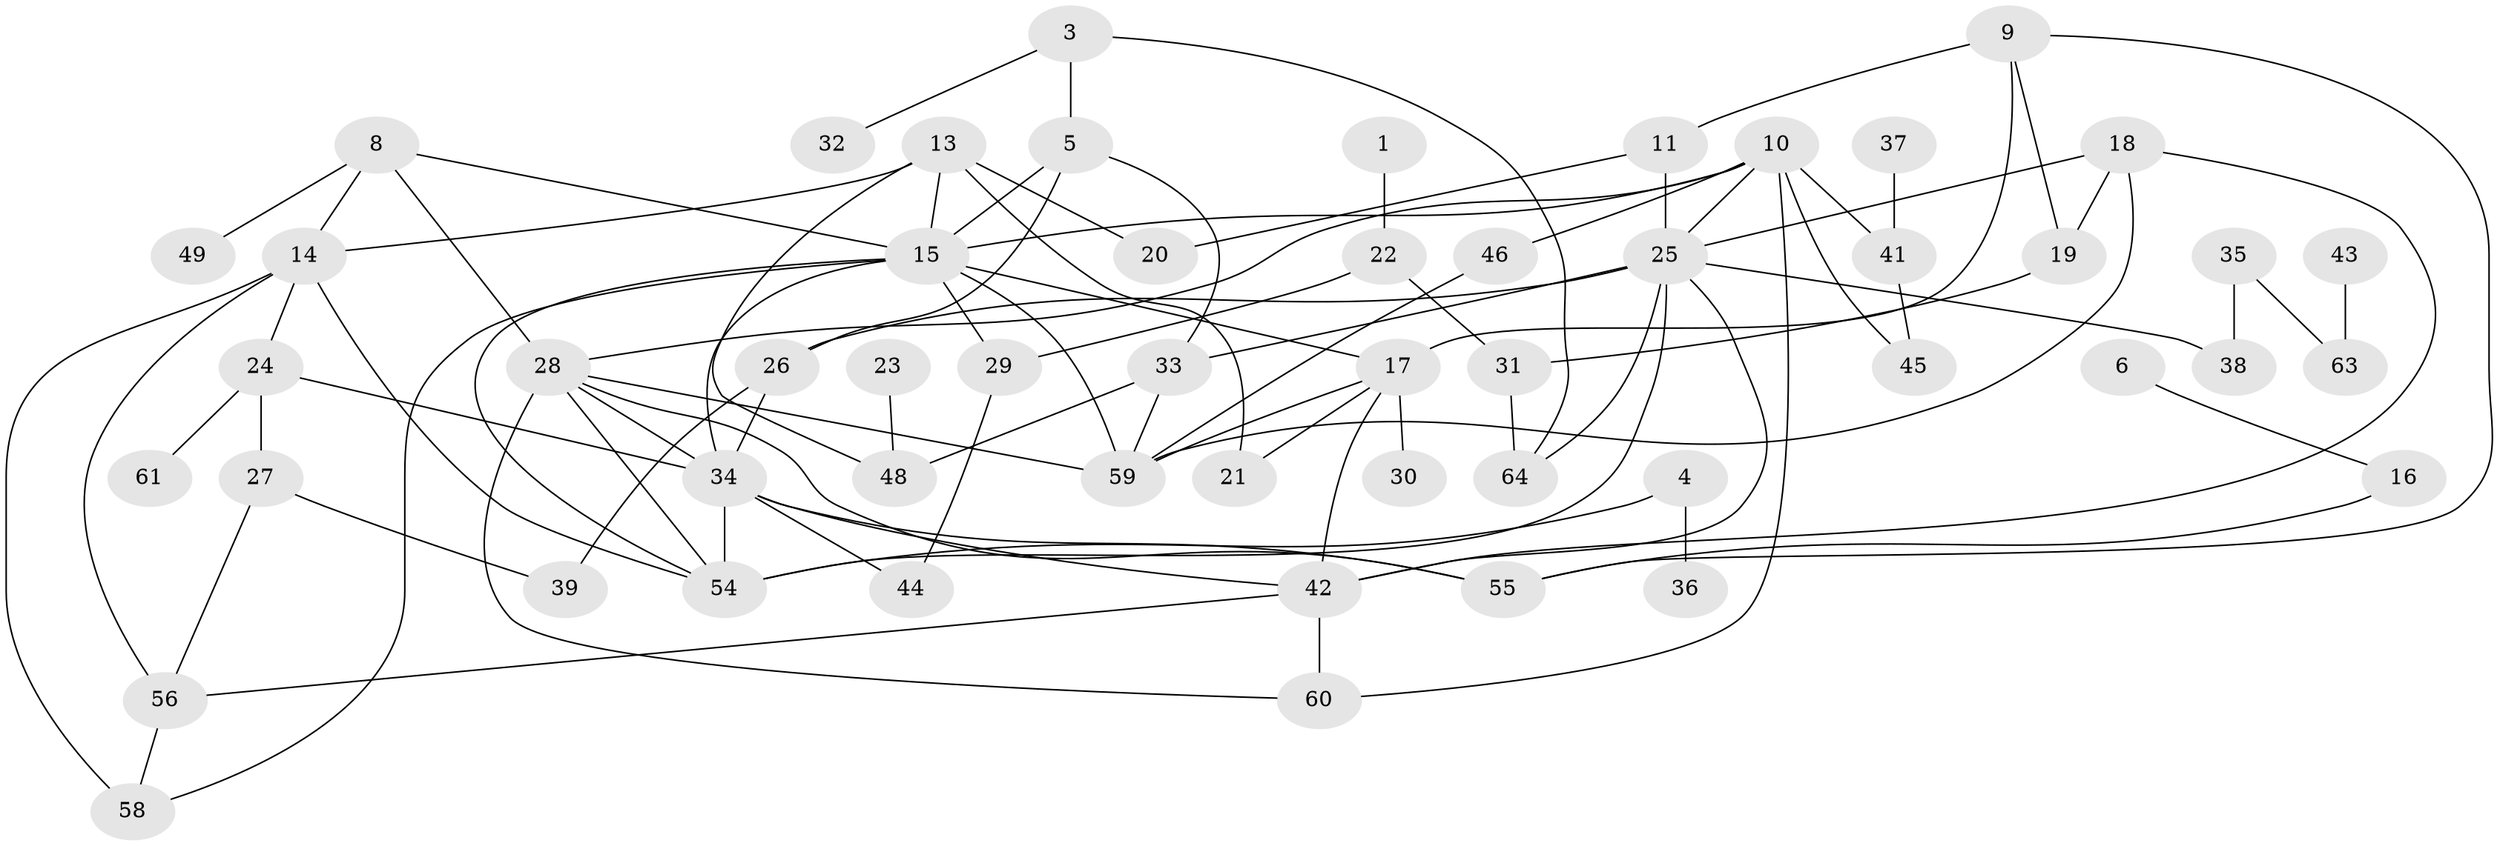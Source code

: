 // original degree distribution, {2: 0.29133858267716534, 0: 0.07874015748031496, 4: 0.08661417322834646, 3: 0.16535433070866143, 1: 0.2283464566929134, 6: 0.023622047244094488, 5: 0.10236220472440945, 7: 0.023622047244094488}
// Generated by graph-tools (version 1.1) at 2025/33/03/09/25 02:33:33]
// undirected, 53 vertices, 90 edges
graph export_dot {
graph [start="1"]
  node [color=gray90,style=filled];
  1;
  3;
  4;
  5;
  6;
  8;
  9;
  10;
  11;
  13;
  14;
  15;
  16;
  17;
  18;
  19;
  20;
  21;
  22;
  23;
  24;
  25;
  26;
  27;
  28;
  29;
  30;
  31;
  32;
  33;
  34;
  35;
  36;
  37;
  38;
  39;
  41;
  42;
  43;
  44;
  45;
  46;
  48;
  49;
  54;
  55;
  56;
  58;
  59;
  60;
  61;
  63;
  64;
  1 -- 22 [weight=1.0];
  3 -- 5 [weight=1.0];
  3 -- 32 [weight=1.0];
  3 -- 64 [weight=1.0];
  4 -- 36 [weight=1.0];
  4 -- 54 [weight=1.0];
  5 -- 15 [weight=1.0];
  5 -- 26 [weight=1.0];
  5 -- 33 [weight=1.0];
  6 -- 16 [weight=1.0];
  8 -- 14 [weight=1.0];
  8 -- 15 [weight=1.0];
  8 -- 28 [weight=1.0];
  8 -- 49 [weight=1.0];
  9 -- 11 [weight=1.0];
  9 -- 17 [weight=1.0];
  9 -- 19 [weight=1.0];
  9 -- 55 [weight=1.0];
  10 -- 15 [weight=1.0];
  10 -- 25 [weight=1.0];
  10 -- 28 [weight=1.0];
  10 -- 41 [weight=1.0];
  10 -- 45 [weight=1.0];
  10 -- 46 [weight=1.0];
  10 -- 60 [weight=1.0];
  11 -- 20 [weight=1.0];
  11 -- 25 [weight=2.0];
  13 -- 14 [weight=1.0];
  13 -- 15 [weight=1.0];
  13 -- 20 [weight=1.0];
  13 -- 21 [weight=1.0];
  13 -- 48 [weight=1.0];
  14 -- 24 [weight=1.0];
  14 -- 54 [weight=1.0];
  14 -- 56 [weight=1.0];
  14 -- 58 [weight=2.0];
  15 -- 17 [weight=1.0];
  15 -- 29 [weight=1.0];
  15 -- 34 [weight=1.0];
  15 -- 54 [weight=1.0];
  15 -- 58 [weight=1.0];
  15 -- 59 [weight=1.0];
  16 -- 55 [weight=1.0];
  17 -- 21 [weight=1.0];
  17 -- 30 [weight=2.0];
  17 -- 42 [weight=1.0];
  17 -- 59 [weight=1.0];
  18 -- 19 [weight=2.0];
  18 -- 25 [weight=1.0];
  18 -- 42 [weight=1.0];
  18 -- 59 [weight=1.0];
  19 -- 31 [weight=1.0];
  22 -- 29 [weight=1.0];
  22 -- 31 [weight=1.0];
  23 -- 48 [weight=1.0];
  24 -- 27 [weight=1.0];
  24 -- 34 [weight=1.0];
  24 -- 61 [weight=1.0];
  25 -- 26 [weight=1.0];
  25 -- 33 [weight=1.0];
  25 -- 38 [weight=1.0];
  25 -- 42 [weight=1.0];
  25 -- 54 [weight=1.0];
  25 -- 64 [weight=1.0];
  26 -- 34 [weight=1.0];
  26 -- 39 [weight=1.0];
  27 -- 39 [weight=1.0];
  27 -- 56 [weight=1.0];
  28 -- 34 [weight=1.0];
  28 -- 54 [weight=1.0];
  28 -- 55 [weight=1.0];
  28 -- 59 [weight=1.0];
  28 -- 60 [weight=1.0];
  29 -- 44 [weight=1.0];
  31 -- 64 [weight=1.0];
  33 -- 48 [weight=1.0];
  33 -- 59 [weight=1.0];
  34 -- 42 [weight=1.0];
  34 -- 44 [weight=1.0];
  34 -- 54 [weight=2.0];
  34 -- 55 [weight=1.0];
  35 -- 38 [weight=1.0];
  35 -- 63 [weight=1.0];
  37 -- 41 [weight=1.0];
  41 -- 45 [weight=1.0];
  42 -- 56 [weight=1.0];
  42 -- 60 [weight=1.0];
  43 -- 63 [weight=1.0];
  46 -- 59 [weight=1.0];
  56 -- 58 [weight=1.0];
}
